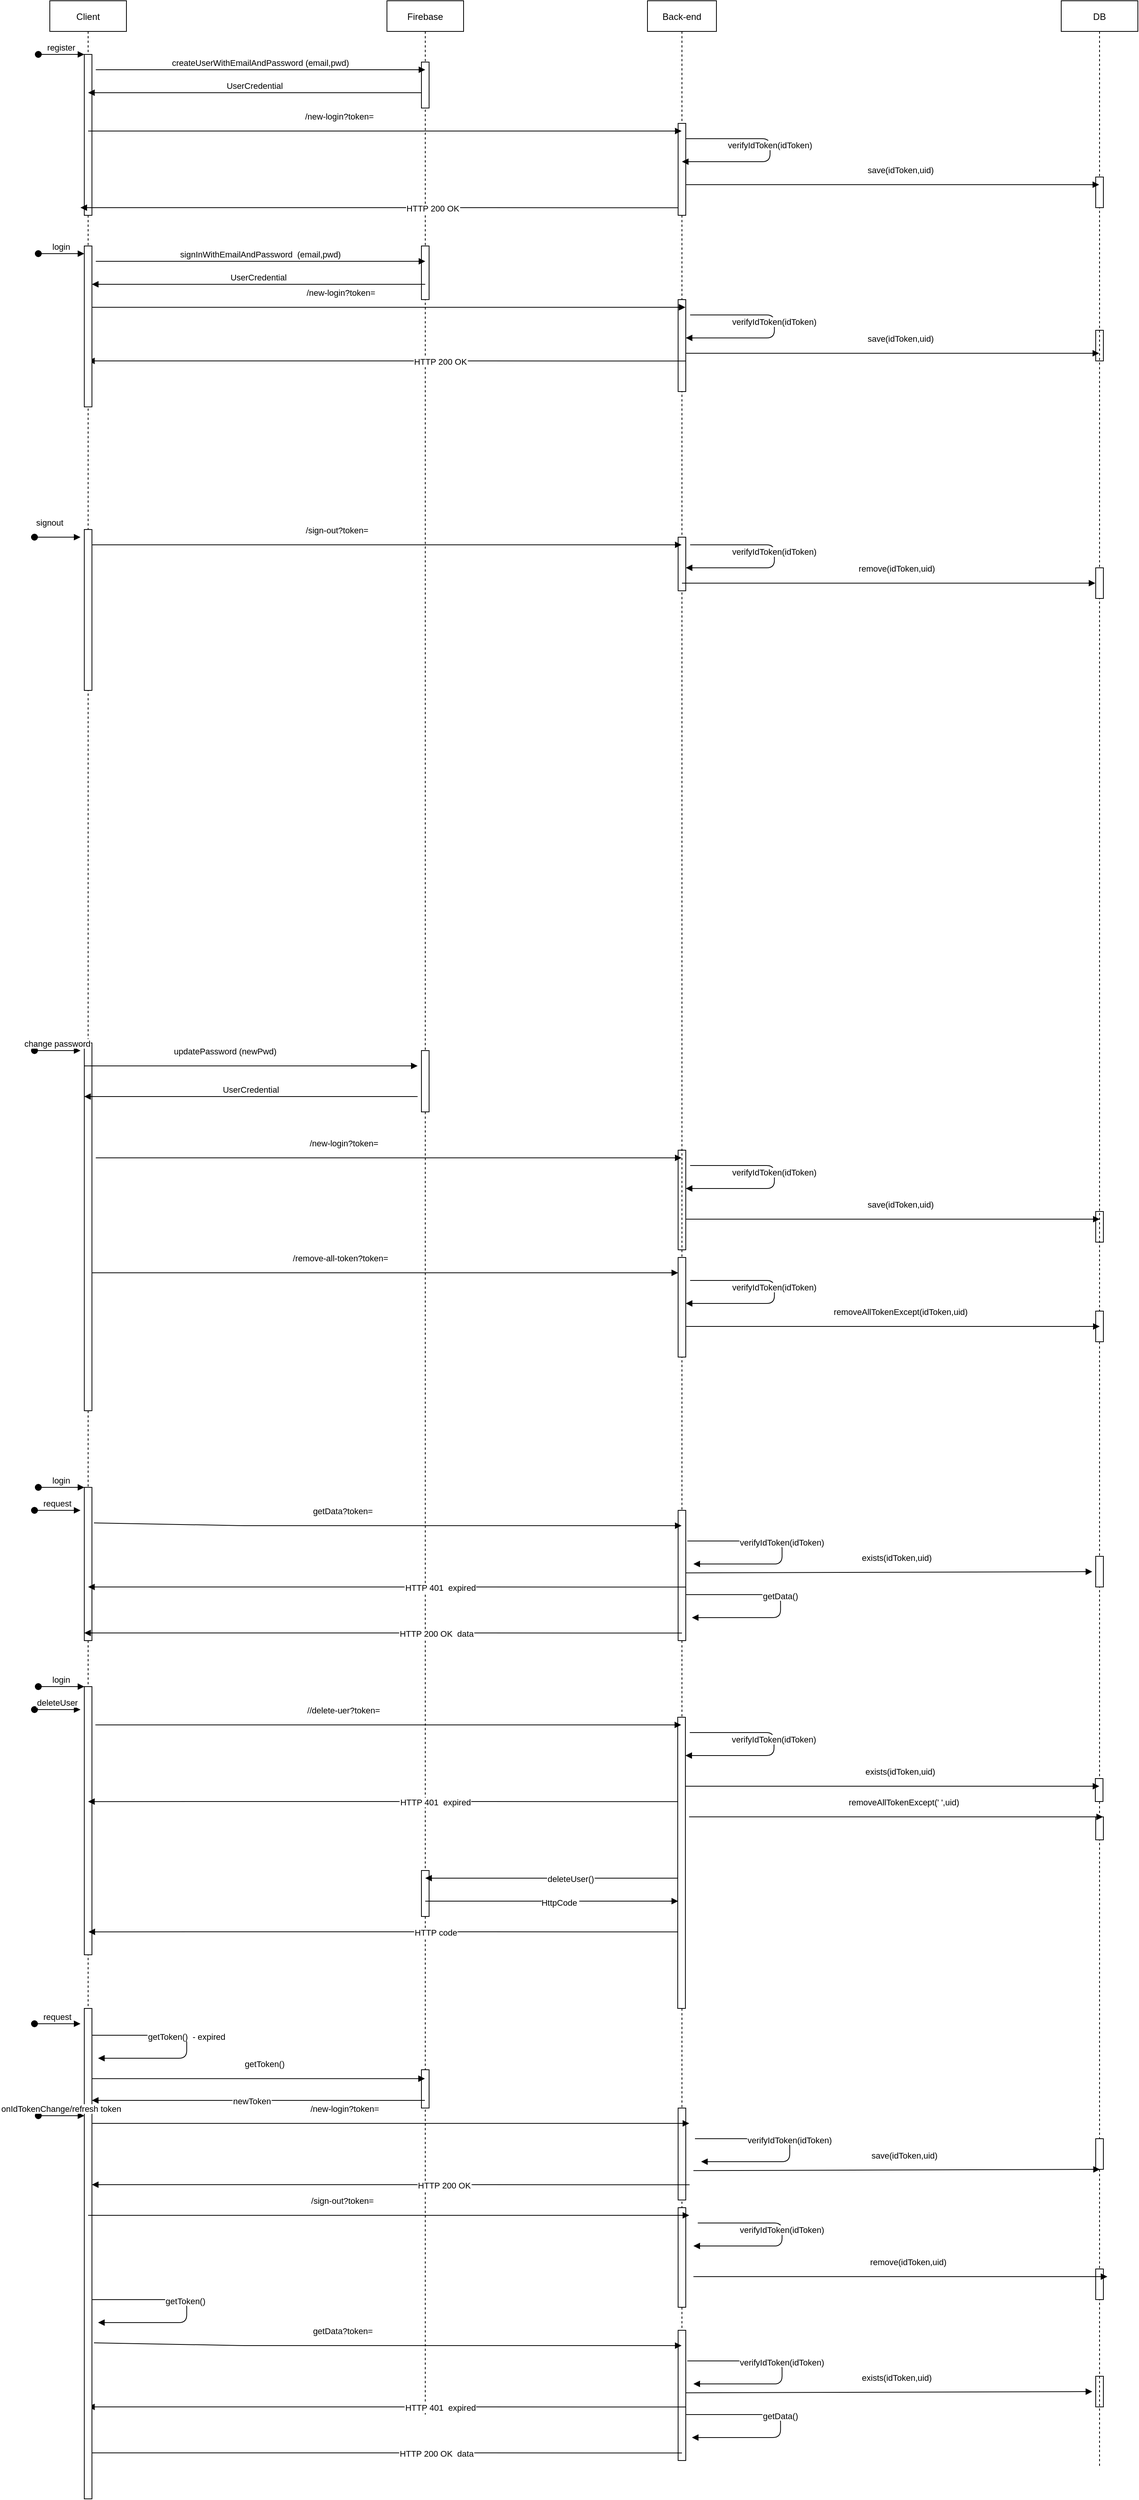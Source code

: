 <mxfile version="13.8.6" type="github">
  <diagram id="kgpKYQtTHZ0yAKxKKP6v" name="Page-1">
    <mxGraphModel dx="1922" dy="896" grid="1" gridSize="10" guides="1" tooltips="1" connect="1" arrows="1" fold="1" page="1" pageScale="1" pageWidth="850" pageHeight="1100" math="0" shadow="0">
      <root>
        <mxCell id="0" />
        <mxCell id="1" parent="0" />
        <mxCell id="cr8irGBxpJgkFazn-tBJ-20" style="edgeStyle=none;orthogonalLoop=1;jettySize=auto;html=1;shadow=0;endArrow=block;strokeWidth=1;" edge="1" parent="1" source="3nuBFxr9cyL0pnOWT2aG-1">
          <mxGeometry relative="1" as="geometry">
            <mxPoint x="170" y="710" as="targetPoint" />
          </mxGeometry>
        </mxCell>
        <mxCell id="3nuBFxr9cyL0pnOWT2aG-1" value="Client" style="shape=umlLifeline;perimeter=lifelinePerimeter;container=1;collapsible=0;recursiveResize=0;rounded=0;shadow=0;strokeWidth=1;" parent="1" vertex="1">
          <mxGeometry x="120" y="80" width="100" height="3200" as="geometry" />
        </mxCell>
        <mxCell id="3nuBFxr9cyL0pnOWT2aG-2" value="" style="points=[];perimeter=orthogonalPerimeter;rounded=0;shadow=0;strokeWidth=1;" parent="3nuBFxr9cyL0pnOWT2aG-1" vertex="1">
          <mxGeometry x="45" y="70" width="10" height="210" as="geometry" />
        </mxCell>
        <mxCell id="3nuBFxr9cyL0pnOWT2aG-3" value="register" style="verticalAlign=bottom;startArrow=oval;endArrow=block;startSize=8;shadow=0;strokeWidth=1;" parent="3nuBFxr9cyL0pnOWT2aG-1" target="3nuBFxr9cyL0pnOWT2aG-2" edge="1">
          <mxGeometry relative="1" as="geometry">
            <mxPoint x="-15" y="70" as="sourcePoint" />
          </mxGeometry>
        </mxCell>
        <mxCell id="cr8irGBxpJgkFazn-tBJ-95" value="" style="points=[];perimeter=orthogonalPerimeter;rounded=0;shadow=0;strokeWidth=1;" vertex="1" parent="3nuBFxr9cyL0pnOWT2aG-1">
          <mxGeometry x="45" y="1360" width="10" height="480" as="geometry" />
        </mxCell>
        <mxCell id="cr8irGBxpJgkFazn-tBJ-98" value="" style="points=[];perimeter=orthogonalPerimeter;rounded=0;shadow=0;strokeWidth=1;" vertex="1" parent="3nuBFxr9cyL0pnOWT2aG-1">
          <mxGeometry x="820" y="1500" width="10" height="130" as="geometry" />
        </mxCell>
        <mxCell id="cr8irGBxpJgkFazn-tBJ-99" value="/new-login?token=" style="verticalAlign=bottom;endArrow=block;shadow=0;strokeWidth=1;" edge="1" parent="3nuBFxr9cyL0pnOWT2aG-1">
          <mxGeometry x="-0.153" y="10" relative="1" as="geometry">
            <mxPoint x="60" y="1510" as="sourcePoint" />
            <mxPoint x="824.5" y="1510" as="targetPoint" />
            <Array as="points">
              <mxPoint x="255" y="1510" />
            </Array>
            <mxPoint as="offset" />
          </mxGeometry>
        </mxCell>
        <mxCell id="cr8irGBxpJgkFazn-tBJ-101" value="" style="points=[];perimeter=orthogonalPerimeter;rounded=0;shadow=0;strokeWidth=1;" vertex="1" parent="3nuBFxr9cyL0pnOWT2aG-1">
          <mxGeometry x="1365" y="1580" width="10" height="40" as="geometry" />
        </mxCell>
        <mxCell id="cr8irGBxpJgkFazn-tBJ-102" value="updatePassword (newPwd)" style="verticalAlign=bottom;endArrow=block;shadow=0;strokeWidth=1;" edge="1" parent="3nuBFxr9cyL0pnOWT2aG-1">
          <mxGeometry x="-0.153" y="10" relative="1" as="geometry">
            <mxPoint x="45" y="1390" as="sourcePoint" />
            <mxPoint x="480" y="1390" as="targetPoint" />
            <Array as="points">
              <mxPoint x="255" y="1390" />
            </Array>
            <mxPoint as="offset" />
          </mxGeometry>
        </mxCell>
        <mxCell id="cr8irGBxpJgkFazn-tBJ-104" value="change password" style="verticalAlign=bottom;startArrow=oval;endArrow=block;startSize=8;shadow=0;strokeWidth=1;" edge="1" parent="3nuBFxr9cyL0pnOWT2aG-1">
          <mxGeometry relative="1" as="geometry">
            <mxPoint x="-20" y="1370" as="sourcePoint" />
            <mxPoint x="40" y="1370" as="targetPoint" />
          </mxGeometry>
        </mxCell>
        <mxCell id="cr8irGBxpJgkFazn-tBJ-105" value="verifyIdToken(idToken)" style="verticalAlign=bottom;endArrow=block;shadow=0;strokeWidth=1;" edge="1" parent="3nuBFxr9cyL0pnOWT2aG-1">
          <mxGeometry relative="1" as="geometry">
            <mxPoint x="835.68" y="1520" as="sourcePoint" />
            <mxPoint x="830.004" y="1550" as="targetPoint" />
            <Array as="points">
              <mxPoint x="945.68" y="1520" />
              <mxPoint x="945.68" y="1550" />
              <mxPoint x="845.68" y="1550" />
            </Array>
          </mxGeometry>
        </mxCell>
        <mxCell id="cr8irGBxpJgkFazn-tBJ-108" value="save(idToken,uid)" style="verticalAlign=bottom;endArrow=block;shadow=0;strokeWidth=1;" edge="1" parent="3nuBFxr9cyL0pnOWT2aG-1">
          <mxGeometry x="0.039" y="10" relative="1" as="geometry">
            <mxPoint x="830.004" y="1590" as="sourcePoint" />
            <mxPoint x="1370.18" y="1590" as="targetPoint" />
            <Array as="points" />
            <mxPoint as="offset" />
          </mxGeometry>
        </mxCell>
        <mxCell id="cr8irGBxpJgkFazn-tBJ-164" value="" style="points=[];perimeter=orthogonalPerimeter;rounded=0;shadow=0;strokeWidth=1;" vertex="1" parent="3nuBFxr9cyL0pnOWT2aG-1">
          <mxGeometry x="45" y="2200" width="10" height="350" as="geometry" />
        </mxCell>
        <mxCell id="3nuBFxr9cyL0pnOWT2aG-5" value="Firebase" style="shape=umlLifeline;perimeter=lifelinePerimeter;container=1;collapsible=0;recursiveResize=0;rounded=0;shadow=0;strokeWidth=1;" parent="1" vertex="1">
          <mxGeometry x="560" y="80" width="100" height="3150" as="geometry" />
        </mxCell>
        <mxCell id="3nuBFxr9cyL0pnOWT2aG-6" value="" style="points=[];perimeter=orthogonalPerimeter;rounded=0;shadow=0;strokeWidth=1;" parent="3nuBFxr9cyL0pnOWT2aG-5" vertex="1">
          <mxGeometry x="45" y="80" width="10" height="60" as="geometry" />
        </mxCell>
        <mxCell id="cr8irGBxpJgkFazn-tBJ-24" value="" style="points=[];perimeter=orthogonalPerimeter;rounded=0;shadow=0;strokeWidth=1;" vertex="1" parent="3nuBFxr9cyL0pnOWT2aG-5">
          <mxGeometry x="45" y="320" width="10" height="70" as="geometry" />
        </mxCell>
        <mxCell id="cr8irGBxpJgkFazn-tBJ-109" value="" style="points=[];perimeter=orthogonalPerimeter;rounded=0;shadow=0;strokeWidth=1;" vertex="1" parent="3nuBFxr9cyL0pnOWT2aG-5">
          <mxGeometry x="45" y="1370" width="10" height="80" as="geometry" />
        </mxCell>
        <mxCell id="cr8irGBxpJgkFazn-tBJ-170" value="" style="points=[];perimeter=orthogonalPerimeter;rounded=0;shadow=0;strokeWidth=1;" vertex="1" parent="3nuBFxr9cyL0pnOWT2aG-5">
          <mxGeometry x="45" y="2440" width="10" height="60" as="geometry" />
        </mxCell>
        <mxCell id="cr8irGBxpJgkFazn-tBJ-206" value="" style="points=[];perimeter=orthogonalPerimeter;rounded=0;shadow=0;strokeWidth=1;" vertex="1" parent="3nuBFxr9cyL0pnOWT2aG-5">
          <mxGeometry x="45" y="2700" width="10" height="50" as="geometry" />
        </mxCell>
        <mxCell id="3nuBFxr9cyL0pnOWT2aG-9" value="UserCredential" style="verticalAlign=bottom;endArrow=block;shadow=0;strokeWidth=1;" parent="1" source="3nuBFxr9cyL0pnOWT2aG-6" edge="1">
          <mxGeometry relative="1" as="geometry">
            <mxPoint x="240" y="200" as="sourcePoint" />
            <mxPoint x="170" y="200" as="targetPoint" />
          </mxGeometry>
        </mxCell>
        <mxCell id="cr8irGBxpJgkFazn-tBJ-2" value="createUserWithEmailAndPassword (email,pwd)" style="verticalAlign=bottom;endArrow=block;shadow=0;strokeWidth=1;" edge="1" parent="1">
          <mxGeometry relative="1" as="geometry">
            <mxPoint x="180" y="170" as="sourcePoint" />
            <mxPoint x="610" y="170" as="targetPoint" />
            <Array as="points">
              <mxPoint x="390" y="170" />
            </Array>
          </mxGeometry>
        </mxCell>
        <mxCell id="cr8irGBxpJgkFazn-tBJ-3" value="Back-end" style="shape=umlLifeline;perimeter=lifelinePerimeter;container=1;collapsible=0;recursiveResize=0;rounded=0;shadow=0;strokeWidth=1;" vertex="1" parent="1">
          <mxGeometry x="900" y="80" width="90" height="3210" as="geometry" />
        </mxCell>
        <mxCell id="cr8irGBxpJgkFazn-tBJ-4" value="" style="points=[];perimeter=orthogonalPerimeter;rounded=0;shadow=0;strokeWidth=1;" vertex="1" parent="cr8irGBxpJgkFazn-tBJ-3">
          <mxGeometry x="40" y="160" width="10" height="120" as="geometry" />
        </mxCell>
        <mxCell id="cr8irGBxpJgkFazn-tBJ-26" value="" style="points=[];perimeter=orthogonalPerimeter;rounded=0;shadow=0;strokeWidth=1;" vertex="1" parent="cr8irGBxpJgkFazn-tBJ-3">
          <mxGeometry x="40" y="390" width="10" height="120" as="geometry" />
        </mxCell>
        <mxCell id="cr8irGBxpJgkFazn-tBJ-27" value="" style="points=[];perimeter=orthogonalPerimeter;rounded=0;shadow=0;strokeWidth=1;" vertex="1" parent="cr8irGBxpJgkFazn-tBJ-3">
          <mxGeometry x="585" y="430" width="10" height="40" as="geometry" />
        </mxCell>
        <mxCell id="cr8irGBxpJgkFazn-tBJ-28" value="/new-login?token=" style="verticalAlign=bottom;endArrow=block;shadow=0;strokeWidth=1;" edge="1" parent="cr8irGBxpJgkFazn-tBJ-3">
          <mxGeometry x="-0.153" y="10" relative="1" as="geometry">
            <mxPoint x="-730" y="400" as="sourcePoint" />
            <mxPoint x="49.5" y="400" as="targetPoint" />
            <Array as="points">
              <mxPoint x="-520" y="400" />
            </Array>
            <mxPoint as="offset" />
          </mxGeometry>
        </mxCell>
        <mxCell id="cr8irGBxpJgkFazn-tBJ-34" value="HTTP 200 OK" style="verticalAlign=bottom;endArrow=block;shadow=0;strokeWidth=1;entryX=0.5;entryY=0.567;entryDx=0;entryDy=0;entryPerimeter=0;" edge="1" parent="cr8irGBxpJgkFazn-tBJ-3">
          <mxGeometry x="-0.179" y="10" relative="1" as="geometry">
            <mxPoint x="50" y="470.1" as="sourcePoint" />
            <mxPoint x="-730" y="470" as="targetPoint" />
            <Array as="points">
              <mxPoint x="-520" y="470" />
            </Array>
            <mxPoint as="offset" />
          </mxGeometry>
        </mxCell>
        <mxCell id="cr8irGBxpJgkFazn-tBJ-87" value="verifyIdToken(idToken)" style="verticalAlign=bottom;endArrow=block;shadow=0;strokeWidth=1;" edge="1" parent="cr8irGBxpJgkFazn-tBJ-3">
          <mxGeometry relative="1" as="geometry">
            <mxPoint x="55.68" y="410" as="sourcePoint" />
            <mxPoint x="50.004" y="440" as="targetPoint" />
            <Array as="points">
              <mxPoint x="165.68" y="410" />
              <mxPoint x="165.68" y="440" />
              <mxPoint x="65.68" y="440" />
            </Array>
          </mxGeometry>
        </mxCell>
        <mxCell id="cr8irGBxpJgkFazn-tBJ-116" value="" style="points=[];perimeter=orthogonalPerimeter;rounded=0;shadow=0;strokeWidth=1;" vertex="1" parent="cr8irGBxpJgkFazn-tBJ-3">
          <mxGeometry x="40" y="1640" width="10" height="130" as="geometry" />
        </mxCell>
        <mxCell id="cr8irGBxpJgkFazn-tBJ-208" value="" style="points=[];perimeter=orthogonalPerimeter;rounded=0;shadow=0;strokeWidth=1;" vertex="1" parent="cr8irGBxpJgkFazn-tBJ-3">
          <mxGeometry x="585" y="3100" width="10" height="40" as="geometry" />
        </mxCell>
        <mxCell id="cr8irGBxpJgkFazn-tBJ-210" value="" style="points=[];perimeter=orthogonalPerimeter;rounded=0;shadow=0;strokeWidth=1;" vertex="1" parent="cr8irGBxpJgkFazn-tBJ-3">
          <mxGeometry x="40" y="3040" width="10" height="170" as="geometry" />
        </mxCell>
        <mxCell id="cr8irGBxpJgkFazn-tBJ-211" value="getData?token=" style="verticalAlign=bottom;endArrow=block;shadow=0;strokeWidth=1;exitX=1.259;exitY=0.232;exitDx=0;exitDy=0;exitPerimeter=0;" edge="1" parent="cr8irGBxpJgkFazn-tBJ-3">
          <mxGeometry x="-0.153" y="10" relative="1" as="geometry">
            <mxPoint x="-722.41" y="3056.4" as="sourcePoint" />
            <mxPoint x="44.5" y="3060" as="targetPoint" />
            <Array as="points">
              <mxPoint x="-525" y="3060" />
            </Array>
            <mxPoint as="offset" />
          </mxGeometry>
        </mxCell>
        <mxCell id="cr8irGBxpJgkFazn-tBJ-212" value="HTTP 200 OK  data" style="verticalAlign=bottom;endArrow=block;shadow=0;strokeWidth=1;entryX=0.5;entryY=0.567;entryDx=0;entryDy=0;entryPerimeter=0;" edge="1" parent="cr8irGBxpJgkFazn-tBJ-3">
          <mxGeometry x="-0.179" y="10" relative="1" as="geometry">
            <mxPoint x="45.0" y="3200.1" as="sourcePoint" />
            <mxPoint x="-735" y="3200" as="targetPoint" />
            <Array as="points">
              <mxPoint x="-525" y="3200" />
            </Array>
            <mxPoint as="offset" />
          </mxGeometry>
        </mxCell>
        <mxCell id="cr8irGBxpJgkFazn-tBJ-214" value="exists(idToken,uid)" style="verticalAlign=bottom;endArrow=block;shadow=0;strokeWidth=1;exitX=1.406;exitY=0.514;exitDx=0;exitDy=0;exitPerimeter=0;" edge="1" parent="cr8irGBxpJgkFazn-tBJ-3">
          <mxGeometry x="0.039" y="10" relative="1" as="geometry">
            <mxPoint x="50.0" y="3121.68" as="sourcePoint" />
            <mxPoint x="580.44" y="3120" as="targetPoint" />
            <Array as="points" />
            <mxPoint as="offset" />
          </mxGeometry>
        </mxCell>
        <mxCell id="cr8irGBxpJgkFazn-tBJ-215" value="verifyIdToken(idToken)" style="verticalAlign=bottom;endArrow=block;shadow=0;strokeWidth=1;" edge="1" parent="cr8irGBxpJgkFazn-tBJ-3">
          <mxGeometry relative="1" as="geometry">
            <mxPoint x="52" y="3080" as="sourcePoint" />
            <mxPoint x="60.004" y="3110" as="targetPoint" />
            <Array as="points">
              <mxPoint x="175.68" y="3080" />
              <mxPoint x="175.68" y="3110" />
              <mxPoint x="75.68" y="3110" />
            </Array>
          </mxGeometry>
        </mxCell>
        <mxCell id="cr8irGBxpJgkFazn-tBJ-216" value="getData()" style="verticalAlign=bottom;endArrow=block;shadow=0;strokeWidth=1;" edge="1" parent="cr8irGBxpJgkFazn-tBJ-3">
          <mxGeometry relative="1" as="geometry">
            <mxPoint x="50" y="3150" as="sourcePoint" />
            <mxPoint x="58.004" y="3180" as="targetPoint" />
            <Array as="points">
              <mxPoint x="173.68" y="3150" />
              <mxPoint x="173.68" y="3180" />
              <mxPoint x="73.68" y="3180" />
            </Array>
          </mxGeometry>
        </mxCell>
        <mxCell id="cr8irGBxpJgkFazn-tBJ-217" value="HTTP 401  expired" style="verticalAlign=bottom;endArrow=block;shadow=0;strokeWidth=1;entryX=0.5;entryY=0.567;entryDx=0;entryDy=0;entryPerimeter=0;" edge="1" parent="cr8irGBxpJgkFazn-tBJ-3">
          <mxGeometry x="-0.179" y="10" relative="1" as="geometry">
            <mxPoint x="50.0" y="3140.1" as="sourcePoint" />
            <mxPoint x="-730" y="3140" as="targetPoint" />
            <Array as="points">
              <mxPoint x="-520" y="3140" />
            </Array>
            <mxPoint as="offset" />
          </mxGeometry>
        </mxCell>
        <mxCell id="cr8irGBxpJgkFazn-tBJ-188" value="" style="points=[];perimeter=orthogonalPerimeter;rounded=0;shadow=0;strokeWidth=1;" vertex="1" parent="cr8irGBxpJgkFazn-tBJ-3">
          <mxGeometry x="40" y="2750" width="10" height="120" as="geometry" />
        </mxCell>
        <mxCell id="cr8irGBxpJgkFazn-tBJ-5" value="DB" style="shape=umlLifeline;perimeter=lifelinePerimeter;container=1;collapsible=0;recursiveResize=0;rounded=0;shadow=0;strokeWidth=1;" vertex="1" parent="1">
          <mxGeometry x="1440" y="80" width="100" height="3220" as="geometry" />
        </mxCell>
        <mxCell id="cr8irGBxpJgkFazn-tBJ-6" value="" style="points=[];perimeter=orthogonalPerimeter;rounded=0;shadow=0;strokeWidth=1;" vertex="1" parent="cr8irGBxpJgkFazn-tBJ-5">
          <mxGeometry x="45" y="230" width="10" height="40" as="geometry" />
        </mxCell>
        <mxCell id="cr8irGBxpJgkFazn-tBJ-37" value="" style="points=[];perimeter=orthogonalPerimeter;rounded=0;shadow=0;strokeWidth=1;" vertex="1" parent="cr8irGBxpJgkFazn-tBJ-5">
          <mxGeometry x="45" y="740" width="10" height="40" as="geometry" />
        </mxCell>
        <mxCell id="cr8irGBxpJgkFazn-tBJ-119" value="" style="points=[];perimeter=orthogonalPerimeter;rounded=0;shadow=0;strokeWidth=1;" vertex="1" parent="cr8irGBxpJgkFazn-tBJ-5">
          <mxGeometry x="45" y="1710" width="10" height="40" as="geometry" />
        </mxCell>
        <mxCell id="cr8irGBxpJgkFazn-tBJ-124" value="" style="points=[];perimeter=orthogonalPerimeter;rounded=0;shadow=0;strokeWidth=1;" vertex="1" parent="cr8irGBxpJgkFazn-tBJ-5">
          <mxGeometry x="45" y="2030" width="10" height="40" as="geometry" />
        </mxCell>
        <mxCell id="cr8irGBxpJgkFazn-tBJ-167" value="" style="points=[];perimeter=orthogonalPerimeter;rounded=0;shadow=0;strokeWidth=1;" vertex="1" parent="cr8irGBxpJgkFazn-tBJ-5">
          <mxGeometry x="45" y="2370" width="10" height="30" as="geometry" />
        </mxCell>
        <mxCell id="cr8irGBxpJgkFazn-tBJ-192" value="" style="points=[];perimeter=orthogonalPerimeter;rounded=0;shadow=0;strokeWidth=1;" vertex="1" parent="cr8irGBxpJgkFazn-tBJ-5">
          <mxGeometry x="45" y="2960" width="10" height="40" as="geometry" />
        </mxCell>
        <mxCell id="cr8irGBxpJgkFazn-tBJ-191" value="" style="points=[];perimeter=orthogonalPerimeter;rounded=0;shadow=0;strokeWidth=1;" vertex="1" parent="cr8irGBxpJgkFazn-tBJ-5">
          <mxGeometry x="45" y="2790" width="10" height="40" as="geometry" />
        </mxCell>
        <mxCell id="cr8irGBxpJgkFazn-tBJ-10" value="/new-login?token=" style="verticalAlign=bottom;endArrow=block;shadow=0;strokeWidth=1;" edge="1" parent="1" target="cr8irGBxpJgkFazn-tBJ-3">
          <mxGeometry x="-0.153" y="10" relative="1" as="geometry">
            <mxPoint x="170" y="250" as="sourcePoint" />
            <mxPoint x="600" y="250" as="targetPoint" />
            <Array as="points">
              <mxPoint x="380" y="250" />
            </Array>
            <mxPoint as="offset" />
          </mxGeometry>
        </mxCell>
        <mxCell id="cr8irGBxpJgkFazn-tBJ-13" value="verifyIdToken(idToken)" style="verticalAlign=bottom;endArrow=block;shadow=0;strokeWidth=1;" edge="1" parent="1" target="cr8irGBxpJgkFazn-tBJ-3">
          <mxGeometry relative="1" as="geometry">
            <mxPoint x="950" y="260" as="sourcePoint" />
            <mxPoint x="1000" y="310" as="targetPoint" />
            <Array as="points">
              <mxPoint x="1060" y="260" />
              <mxPoint x="1060" y="290" />
              <mxPoint x="960" y="290" />
            </Array>
          </mxGeometry>
        </mxCell>
        <mxCell id="cr8irGBxpJgkFazn-tBJ-18" value="HTTP 200 OK" style="verticalAlign=bottom;endArrow=block;shadow=0;strokeWidth=1;entryX=0.5;entryY=0.567;entryDx=0;entryDy=0;entryPerimeter=0;" edge="1" parent="1">
          <mxGeometry x="-0.179" y="10" relative="1" as="geometry">
            <mxPoint x="940" y="350.1" as="sourcePoint" />
            <mxPoint x="160" y="350" as="targetPoint" />
            <Array as="points">
              <mxPoint x="370" y="350" />
            </Array>
            <mxPoint as="offset" />
          </mxGeometry>
        </mxCell>
        <mxCell id="cr8irGBxpJgkFazn-tBJ-21" value="" style="points=[];perimeter=orthogonalPerimeter;rounded=0;shadow=0;strokeWidth=1;" vertex="1" parent="1">
          <mxGeometry x="165" y="400" width="10" height="210" as="geometry" />
        </mxCell>
        <mxCell id="cr8irGBxpJgkFazn-tBJ-22" value="login" style="verticalAlign=bottom;startArrow=oval;endArrow=block;startSize=8;shadow=0;strokeWidth=1;" edge="1" parent="1">
          <mxGeometry relative="1" as="geometry">
            <mxPoint x="105" y="410" as="sourcePoint" />
            <mxPoint x="165" y="410" as="targetPoint" />
          </mxGeometry>
        </mxCell>
        <mxCell id="cr8irGBxpJgkFazn-tBJ-23" value="signInWithEmailAndPassword  (email,pwd)" style="verticalAlign=bottom;endArrow=block;shadow=0;strokeWidth=1;" edge="1" parent="1">
          <mxGeometry relative="1" as="geometry">
            <mxPoint x="180" y="420" as="sourcePoint" />
            <mxPoint x="610" y="420" as="targetPoint" />
            <Array as="points">
              <mxPoint x="390" y="420" />
            </Array>
          </mxGeometry>
        </mxCell>
        <mxCell id="cr8irGBxpJgkFazn-tBJ-25" value="UserCredential" style="verticalAlign=bottom;endArrow=block;shadow=0;strokeWidth=1;" edge="1" parent="1">
          <mxGeometry relative="1" as="geometry">
            <mxPoint x="610" y="450" as="sourcePoint" />
            <mxPoint x="175" y="450" as="targetPoint" />
          </mxGeometry>
        </mxCell>
        <mxCell id="cr8irGBxpJgkFazn-tBJ-36" value="" style="points=[];perimeter=orthogonalPerimeter;rounded=0;shadow=0;strokeWidth=1;" vertex="1" parent="1">
          <mxGeometry x="940" y="780" width="10" height="70" as="geometry" />
        </mxCell>
        <mxCell id="cr8irGBxpJgkFazn-tBJ-38" value="/sign-out?token=" style="verticalAlign=bottom;endArrow=block;shadow=0;strokeWidth=1;" edge="1" parent="1">
          <mxGeometry x="-0.153" y="10" relative="1" as="geometry">
            <mxPoint x="165" y="790" as="sourcePoint" />
            <mxPoint x="944.5" y="790" as="targetPoint" />
            <Array as="points">
              <mxPoint x="375" y="790" />
            </Array>
            <mxPoint as="offset" />
          </mxGeometry>
        </mxCell>
        <mxCell id="cr8irGBxpJgkFazn-tBJ-41" value="remove(idToken,uid)" style="verticalAlign=bottom;endArrow=block;shadow=0;strokeWidth=1;" edge="1" parent="1" source="cr8irGBxpJgkFazn-tBJ-3">
          <mxGeometry x="0.039" y="10" relative="1" as="geometry">
            <mxPoint x="1215" y="840" as="sourcePoint" />
            <mxPoint x="1484.5" y="840" as="targetPoint" />
            <Array as="points" />
            <mxPoint as="offset" />
          </mxGeometry>
        </mxCell>
        <mxCell id="cr8irGBxpJgkFazn-tBJ-45" value="" style="points=[];perimeter=orthogonalPerimeter;rounded=0;shadow=0;strokeWidth=1;" vertex="1" parent="1">
          <mxGeometry x="165" y="770" width="10" height="210" as="geometry" />
        </mxCell>
        <mxCell id="cr8irGBxpJgkFazn-tBJ-46" value="signout" style="verticalAlign=bottom;startArrow=oval;endArrow=block;startSize=8;shadow=0;strokeWidth=1;" edge="1" parent="1">
          <mxGeometry x="-0.333" y="10" relative="1" as="geometry">
            <mxPoint x="100" y="780" as="sourcePoint" />
            <mxPoint x="160" y="780" as="targetPoint" />
            <mxPoint as="offset" />
          </mxGeometry>
        </mxCell>
        <mxCell id="cr8irGBxpJgkFazn-tBJ-86" value="save(idToken,uid)" style="verticalAlign=bottom;endArrow=block;shadow=0;strokeWidth=1;" edge="1" parent="1" target="cr8irGBxpJgkFazn-tBJ-5">
          <mxGeometry x="0.039" y="10" relative="1" as="geometry">
            <mxPoint x="950" y="320" as="sourcePoint" />
            <mxPoint x="1200" y="320" as="targetPoint" />
            <Array as="points" />
            <mxPoint as="offset" />
          </mxGeometry>
        </mxCell>
        <mxCell id="cr8irGBxpJgkFazn-tBJ-88" value="save(idToken,uid)" style="verticalAlign=bottom;endArrow=block;shadow=0;strokeWidth=1;" edge="1" parent="1">
          <mxGeometry x="0.039" y="10" relative="1" as="geometry">
            <mxPoint x="950" y="540" as="sourcePoint" />
            <mxPoint x="1489.5" y="540" as="targetPoint" />
            <Array as="points" />
            <mxPoint as="offset" />
          </mxGeometry>
        </mxCell>
        <mxCell id="cr8irGBxpJgkFazn-tBJ-89" value="verifyIdToken(idToken)" style="verticalAlign=bottom;endArrow=block;shadow=0;strokeWidth=1;" edge="1" parent="1">
          <mxGeometry relative="1" as="geometry">
            <mxPoint x="955.68" y="790" as="sourcePoint" />
            <mxPoint x="950.004" y="820" as="targetPoint" />
            <Array as="points">
              <mxPoint x="1065.68" y="790" />
              <mxPoint x="1065.68" y="820" />
              <mxPoint x="965.68" y="820" />
            </Array>
          </mxGeometry>
        </mxCell>
        <mxCell id="cr8irGBxpJgkFazn-tBJ-114" value="UserCredential" style="verticalAlign=bottom;endArrow=block;shadow=0;strokeWidth=1;" edge="1" parent="1">
          <mxGeometry relative="1" as="geometry">
            <mxPoint x="600" y="1510" as="sourcePoint" />
            <mxPoint x="165" y="1510" as="targetPoint" />
          </mxGeometry>
        </mxCell>
        <mxCell id="cr8irGBxpJgkFazn-tBJ-115" value="/remove-all-token?token=" style="verticalAlign=bottom;endArrow=block;shadow=0;strokeWidth=1;" edge="1" parent="1">
          <mxGeometry x="-0.153" y="10" relative="1" as="geometry">
            <mxPoint x="175.5" y="1740" as="sourcePoint" />
            <mxPoint x="940" y="1740" as="targetPoint" />
            <Array as="points">
              <mxPoint x="370.5" y="1740" />
            </Array>
            <mxPoint as="offset" />
          </mxGeometry>
        </mxCell>
        <mxCell id="cr8irGBxpJgkFazn-tBJ-117" value="verifyIdToken(idToken)" style="verticalAlign=bottom;endArrow=block;shadow=0;strokeWidth=1;" edge="1" parent="1">
          <mxGeometry relative="1" as="geometry">
            <mxPoint x="955.68" y="1750" as="sourcePoint" />
            <mxPoint x="950.004" y="1780" as="targetPoint" />
            <Array as="points">
              <mxPoint x="1065.68" y="1750" />
              <mxPoint x="1065.68" y="1780" />
              <mxPoint x="965.68" y="1780" />
            </Array>
          </mxGeometry>
        </mxCell>
        <mxCell id="cr8irGBxpJgkFazn-tBJ-118" value="removeAllTokenExcept(idToken,uid)" style="verticalAlign=bottom;endArrow=block;shadow=0;strokeWidth=1;" edge="1" parent="1">
          <mxGeometry x="0.039" y="10" relative="1" as="geometry">
            <mxPoint x="950" y="1810" as="sourcePoint" />
            <mxPoint x="1490.176" y="1810" as="targetPoint" />
            <Array as="points" />
            <mxPoint as="offset" />
          </mxGeometry>
        </mxCell>
        <mxCell id="cr8irGBxpJgkFazn-tBJ-120" value="" style="points=[];perimeter=orthogonalPerimeter;rounded=0;shadow=0;strokeWidth=1;" vertex="1" parent="1">
          <mxGeometry x="165" y="2020" width="10" height="200" as="geometry" />
        </mxCell>
        <mxCell id="cr8irGBxpJgkFazn-tBJ-121" value="" style="points=[];perimeter=orthogonalPerimeter;rounded=0;shadow=0;strokeWidth=1;" vertex="1" parent="1">
          <mxGeometry x="940" y="2050" width="10" height="170" as="geometry" />
        </mxCell>
        <mxCell id="cr8irGBxpJgkFazn-tBJ-126" value="getData?token=" style="verticalAlign=bottom;endArrow=block;shadow=0;strokeWidth=1;exitX=1.259;exitY=0.232;exitDx=0;exitDy=0;exitPerimeter=0;" edge="1" parent="1" source="cr8irGBxpJgkFazn-tBJ-120">
          <mxGeometry x="-0.153" y="10" relative="1" as="geometry">
            <mxPoint x="165" y="2070" as="sourcePoint" />
            <mxPoint x="944.5" y="2070" as="targetPoint" />
            <Array as="points">
              <mxPoint x="375" y="2070" />
            </Array>
            <mxPoint as="offset" />
          </mxGeometry>
        </mxCell>
        <mxCell id="cr8irGBxpJgkFazn-tBJ-127" value="HTTP 200 OK  data" style="verticalAlign=bottom;endArrow=block;shadow=0;strokeWidth=1;entryX=0.5;entryY=0.567;entryDx=0;entryDy=0;entryPerimeter=0;" edge="1" parent="1">
          <mxGeometry x="-0.179" y="10" relative="1" as="geometry">
            <mxPoint x="945.0" y="2210.1" as="sourcePoint" />
            <mxPoint x="165" y="2210" as="targetPoint" />
            <Array as="points">
              <mxPoint x="375" y="2210" />
            </Array>
            <mxPoint as="offset" />
          </mxGeometry>
        </mxCell>
        <mxCell id="cr8irGBxpJgkFazn-tBJ-128" value="request" style="verticalAlign=bottom;startArrow=oval;endArrow=block;startSize=8;shadow=0;strokeWidth=1;" edge="1" parent="1">
          <mxGeometry relative="1" as="geometry">
            <mxPoint x="100" y="2050" as="sourcePoint" />
            <mxPoint x="160" y="2050" as="targetPoint" />
          </mxGeometry>
        </mxCell>
        <mxCell id="cr8irGBxpJgkFazn-tBJ-130" value="exists(idToken,uid)" style="verticalAlign=bottom;endArrow=block;shadow=0;strokeWidth=1;exitX=1.406;exitY=0.514;exitDx=0;exitDy=0;exitPerimeter=0;" edge="1" parent="1">
          <mxGeometry x="0.039" y="10" relative="1" as="geometry">
            <mxPoint x="950.0" y="2131.68" as="sourcePoint" />
            <mxPoint x="1480.44" y="2130" as="targetPoint" />
            <Array as="points" />
            <mxPoint as="offset" />
          </mxGeometry>
        </mxCell>
        <mxCell id="cr8irGBxpJgkFazn-tBJ-131" value="verifyIdToken(idToken)" style="verticalAlign=bottom;endArrow=block;shadow=0;strokeWidth=1;" edge="1" parent="1">
          <mxGeometry relative="1" as="geometry">
            <mxPoint x="952" y="2090" as="sourcePoint" />
            <mxPoint x="960.004" y="2120" as="targetPoint" />
            <Array as="points">
              <mxPoint x="1075.68" y="2090" />
              <mxPoint x="1075.68" y="2120" />
              <mxPoint x="975.68" y="2120" />
            </Array>
          </mxGeometry>
        </mxCell>
        <mxCell id="cr8irGBxpJgkFazn-tBJ-133" value="getData()" style="verticalAlign=bottom;endArrow=block;shadow=0;strokeWidth=1;" edge="1" parent="1">
          <mxGeometry relative="1" as="geometry">
            <mxPoint x="950" y="2160" as="sourcePoint" />
            <mxPoint x="958.004" y="2190" as="targetPoint" />
            <Array as="points">
              <mxPoint x="1073.68" y="2160" />
              <mxPoint x="1073.68" y="2190" />
              <mxPoint x="973.68" y="2190" />
            </Array>
          </mxGeometry>
        </mxCell>
        <mxCell id="cr8irGBxpJgkFazn-tBJ-134" value="HTTP 401  expired" style="verticalAlign=bottom;endArrow=block;shadow=0;strokeWidth=1;entryX=0.5;entryY=0.567;entryDx=0;entryDy=0;entryPerimeter=0;" edge="1" parent="1">
          <mxGeometry x="-0.179" y="10" relative="1" as="geometry">
            <mxPoint x="950.0" y="2150.1" as="sourcePoint" />
            <mxPoint x="170" y="2150" as="targetPoint" />
            <Array as="points">
              <mxPoint x="380" y="2150" />
            </Array>
            <mxPoint as="offset" />
          </mxGeometry>
        </mxCell>
        <mxCell id="cr8irGBxpJgkFazn-tBJ-135" value="login" style="verticalAlign=bottom;startArrow=oval;endArrow=block;startSize=8;shadow=0;strokeWidth=1;" edge="1" parent="1">
          <mxGeometry relative="1" as="geometry">
            <mxPoint x="105" y="2020" as="sourcePoint" />
            <mxPoint x="165" y="2020" as="targetPoint" />
          </mxGeometry>
        </mxCell>
        <mxCell id="cr8irGBxpJgkFazn-tBJ-150" value="" style="points=[];perimeter=orthogonalPerimeter;rounded=0;shadow=0;strokeWidth=1;" vertex="1" parent="1">
          <mxGeometry x="939.5" y="2320" width="10" height="380" as="geometry" />
        </mxCell>
        <mxCell id="cr8irGBxpJgkFazn-tBJ-151" value="//delete-uer?token=" style="verticalAlign=bottom;endArrow=block;shadow=0;strokeWidth=1;" edge="1" parent="1">
          <mxGeometry x="-0.153" y="10" relative="1" as="geometry">
            <mxPoint x="179.5" y="2330" as="sourcePoint" />
            <mxPoint x="944" y="2330" as="targetPoint" />
            <Array as="points">
              <mxPoint x="374.5" y="2330" />
            </Array>
            <mxPoint as="offset" />
          </mxGeometry>
        </mxCell>
        <mxCell id="cr8irGBxpJgkFazn-tBJ-152" value="" style="points=[];perimeter=orthogonalPerimeter;rounded=0;shadow=0;strokeWidth=1;" vertex="1" parent="1">
          <mxGeometry x="1484.5" y="2400" width="10" height="30" as="geometry" />
        </mxCell>
        <mxCell id="cr8irGBxpJgkFazn-tBJ-154" value="deleteUser" style="verticalAlign=bottom;startArrow=oval;endArrow=block;startSize=8;shadow=0;strokeWidth=1;" edge="1" parent="1">
          <mxGeometry relative="1" as="geometry">
            <mxPoint x="100" y="2310" as="sourcePoint" />
            <mxPoint x="160" y="2310" as="targetPoint" />
          </mxGeometry>
        </mxCell>
        <mxCell id="cr8irGBxpJgkFazn-tBJ-155" value="verifyIdToken(idToken)" style="verticalAlign=bottom;endArrow=block;shadow=0;strokeWidth=1;" edge="1" parent="1">
          <mxGeometry relative="1" as="geometry">
            <mxPoint x="955.18" y="2340" as="sourcePoint" />
            <mxPoint x="949.504" y="2370" as="targetPoint" />
            <Array as="points">
              <mxPoint x="1065.18" y="2340" />
              <mxPoint x="1065.18" y="2370" />
              <mxPoint x="965.18" y="2370" />
            </Array>
          </mxGeometry>
        </mxCell>
        <mxCell id="cr8irGBxpJgkFazn-tBJ-156" value="exists(idToken,uid)" style="verticalAlign=bottom;endArrow=block;shadow=0;strokeWidth=1;" edge="1" parent="1">
          <mxGeometry x="0.039" y="10" relative="1" as="geometry">
            <mxPoint x="949.504" y="2410" as="sourcePoint" />
            <mxPoint x="1489.68" y="2410" as="targetPoint" />
            <Array as="points" />
            <mxPoint as="offset" />
          </mxGeometry>
        </mxCell>
        <mxCell id="cr8irGBxpJgkFazn-tBJ-165" value="login" style="verticalAlign=bottom;startArrow=oval;endArrow=block;startSize=8;shadow=0;strokeWidth=1;" edge="1" parent="1">
          <mxGeometry relative="1" as="geometry">
            <mxPoint x="105" y="2280" as="sourcePoint" />
            <mxPoint x="165" y="2280" as="targetPoint" />
          </mxGeometry>
        </mxCell>
        <mxCell id="cr8irGBxpJgkFazn-tBJ-166" value="removeAllTokenExcept(&#39; &#39;,uid)" style="verticalAlign=bottom;endArrow=block;shadow=0;strokeWidth=1;" edge="1" parent="1">
          <mxGeometry x="0.039" y="10" relative="1" as="geometry">
            <mxPoint x="954.324" y="2450" as="sourcePoint" />
            <mxPoint x="1494.5" y="2450" as="targetPoint" />
            <Array as="points" />
            <mxPoint as="offset" />
          </mxGeometry>
        </mxCell>
        <mxCell id="cr8irGBxpJgkFazn-tBJ-168" value="HTTP 401  expired" style="verticalAlign=bottom;endArrow=block;shadow=0;strokeWidth=1;" edge="1" parent="1">
          <mxGeometry x="-0.179" y="10" relative="1" as="geometry">
            <mxPoint x="939.5" y="2430.1" as="sourcePoint" />
            <mxPoint x="170" y="2430.1" as="targetPoint" />
            <Array as="points">
              <mxPoint x="369.5" y="2430" />
            </Array>
            <mxPoint as="offset" />
          </mxGeometry>
        </mxCell>
        <mxCell id="cr8irGBxpJgkFazn-tBJ-187" value="" style="points=[];perimeter=orthogonalPerimeter;rounded=0;shadow=0;strokeWidth=1;" vertex="1" parent="1">
          <mxGeometry x="165" y="2700" width="10" height="640" as="geometry" />
        </mxCell>
        <mxCell id="cr8irGBxpJgkFazn-tBJ-189" value="" style="points=[];perimeter=orthogonalPerimeter;rounded=0;shadow=0;strokeWidth=1;" vertex="1" parent="1">
          <mxGeometry x="940" y="2960" width="10" height="130" as="geometry" />
        </mxCell>
        <mxCell id="cr8irGBxpJgkFazn-tBJ-190" value="/sign-out?token=" style="verticalAlign=bottom;endArrow=block;shadow=0;strokeWidth=1;" edge="1" parent="1" source="3nuBFxr9cyL0pnOWT2aG-1">
          <mxGeometry x="-0.153" y="10" relative="1" as="geometry">
            <mxPoint x="190" y="2970" as="sourcePoint" />
            <mxPoint x="954.5" y="2970" as="targetPoint" />
            <Array as="points">
              <mxPoint x="385" y="2970" />
            </Array>
            <mxPoint as="offset" />
          </mxGeometry>
        </mxCell>
        <mxCell id="cr8irGBxpJgkFazn-tBJ-193" value="/new-login?token=" style="verticalAlign=bottom;endArrow=block;shadow=0;strokeWidth=1;" edge="1" parent="1">
          <mxGeometry x="-0.153" y="10" relative="1" as="geometry">
            <mxPoint x="175" y="2850" as="sourcePoint" />
            <mxPoint x="954.5" y="2850" as="targetPoint" />
            <Array as="points">
              <mxPoint x="385" y="2850" />
            </Array>
            <mxPoint as="offset" />
          </mxGeometry>
        </mxCell>
        <mxCell id="cr8irGBxpJgkFazn-tBJ-194" value="HTTP 200 OK" style="verticalAlign=bottom;endArrow=block;shadow=0;strokeWidth=1;entryX=0.5;entryY=0.567;entryDx=0;entryDy=0;entryPerimeter=0;" edge="1" parent="1">
          <mxGeometry x="-0.179" y="10" relative="1" as="geometry">
            <mxPoint x="955" y="2930.1" as="sourcePoint" />
            <mxPoint x="175" y="2930" as="targetPoint" />
            <Array as="points">
              <mxPoint x="385" y="2930" />
            </Array>
            <mxPoint as="offset" />
          </mxGeometry>
        </mxCell>
        <mxCell id="cr8irGBxpJgkFazn-tBJ-196" value="verifyIdToken(idToken)" style="verticalAlign=bottom;endArrow=block;shadow=0;strokeWidth=1;" edge="1" parent="1">
          <mxGeometry relative="1" as="geometry">
            <mxPoint x="965.68" y="2980" as="sourcePoint" />
            <mxPoint x="960.004" y="3010" as="targetPoint" />
            <Array as="points">
              <mxPoint x="1075.68" y="2980" />
              <mxPoint x="1075.68" y="3010" />
              <mxPoint x="975.68" y="3010" />
            </Array>
          </mxGeometry>
        </mxCell>
        <mxCell id="cr8irGBxpJgkFazn-tBJ-197" value="save(idToken,uid)" style="verticalAlign=bottom;endArrow=block;shadow=0;strokeWidth=1;exitX=1.406;exitY=0.514;exitDx=0;exitDy=0;exitPerimeter=0;" edge="1" parent="1">
          <mxGeometry x="0.039" y="10" relative="1" as="geometry">
            <mxPoint x="960" y="2911.68" as="sourcePoint" />
            <mxPoint x="1490.44" y="2910" as="targetPoint" />
            <Array as="points" />
            <mxPoint as="offset" />
          </mxGeometry>
        </mxCell>
        <mxCell id="cr8irGBxpJgkFazn-tBJ-198" value="verifyIdToken(idToken)" style="verticalAlign=bottom;endArrow=block;shadow=0;strokeWidth=1;" edge="1" parent="1">
          <mxGeometry relative="1" as="geometry">
            <mxPoint x="962" y="2870" as="sourcePoint" />
            <mxPoint x="970.004" y="2900" as="targetPoint" />
            <Array as="points">
              <mxPoint x="1085.68" y="2870" />
              <mxPoint x="1085.68" y="2900" />
              <mxPoint x="985.68" y="2900" />
            </Array>
          </mxGeometry>
        </mxCell>
        <mxCell id="cr8irGBxpJgkFazn-tBJ-199" value="remove(idToken,uid)" style="verticalAlign=bottom;endArrow=block;shadow=0;strokeWidth=1;" edge="1" parent="1">
          <mxGeometry x="0.039" y="10" relative="1" as="geometry">
            <mxPoint x="960.004" y="3050" as="sourcePoint" />
            <mxPoint x="1500.18" y="3050" as="targetPoint" />
            <Array as="points" />
            <mxPoint as="offset" />
          </mxGeometry>
        </mxCell>
        <mxCell id="cr8irGBxpJgkFazn-tBJ-202" value="onIdTokenChange/refresh token" style="verticalAlign=bottom;startArrow=oval;endArrow=block;startSize=8;shadow=0;strokeWidth=1;" edge="1" parent="1">
          <mxGeometry relative="1" as="geometry">
            <mxPoint x="105" y="2840" as="sourcePoint" />
            <mxPoint x="165" y="2840" as="targetPoint" />
          </mxGeometry>
        </mxCell>
        <mxCell id="cr8irGBxpJgkFazn-tBJ-203" value="request" style="verticalAlign=bottom;startArrow=oval;endArrow=block;startSize=8;shadow=0;strokeWidth=1;" edge="1" parent="1">
          <mxGeometry relative="1" as="geometry">
            <mxPoint x="100" y="2720" as="sourcePoint" />
            <mxPoint x="160" y="2720" as="targetPoint" />
          </mxGeometry>
        </mxCell>
        <mxCell id="cr8irGBxpJgkFazn-tBJ-204" value="getToken()  - expired" style="verticalAlign=bottom;endArrow=block;shadow=0;strokeWidth=1;" edge="1" parent="1">
          <mxGeometry relative="1" as="geometry">
            <mxPoint x="175" y="2735" as="sourcePoint" />
            <mxPoint x="183.004" y="2765" as="targetPoint" />
            <Array as="points">
              <mxPoint x="298.68" y="2735" />
              <mxPoint x="298.68" y="2765" />
              <mxPoint x="198.68" y="2765" />
            </Array>
          </mxGeometry>
        </mxCell>
        <mxCell id="cr8irGBxpJgkFazn-tBJ-205" value="getToken()" style="verticalAlign=bottom;endArrow=block;shadow=0;strokeWidth=1;exitX=1.406;exitY=0.514;exitDx=0;exitDy=0;exitPerimeter=0;" edge="1" parent="1" target="3nuBFxr9cyL0pnOWT2aG-5">
          <mxGeometry x="0.039" y="10" relative="1" as="geometry">
            <mxPoint x="175" y="2791.68" as="sourcePoint" />
            <mxPoint x="490" y="2790" as="targetPoint" />
            <Array as="points" />
            <mxPoint as="offset" />
          </mxGeometry>
        </mxCell>
        <mxCell id="cr8irGBxpJgkFazn-tBJ-207" value="newToken" style="verticalAlign=bottom;endArrow=block;shadow=0;strokeWidth=1;exitX=1.406;exitY=0.514;exitDx=0;exitDy=0;exitPerimeter=0;" edge="1" parent="1">
          <mxGeometry x="0.039" y="10" relative="1" as="geometry">
            <mxPoint x="609.5" y="2820" as="sourcePoint" />
            <mxPoint x="175" y="2820" as="targetPoint" />
            <Array as="points" />
            <mxPoint as="offset" />
          </mxGeometry>
        </mxCell>
        <mxCell id="cr8irGBxpJgkFazn-tBJ-220" value="getToken() " style="verticalAlign=bottom;endArrow=block;shadow=0;strokeWidth=1;" edge="1" parent="1">
          <mxGeometry relative="1" as="geometry">
            <mxPoint x="175" y="3080" as="sourcePoint" />
            <mxPoint x="183.004" y="3110" as="targetPoint" />
            <Array as="points">
              <mxPoint x="298.68" y="3080" />
              <mxPoint x="298.68" y="3110" />
              <mxPoint x="198.68" y="3110" />
            </Array>
          </mxGeometry>
        </mxCell>
        <mxCell id="cr8irGBxpJgkFazn-tBJ-221" value="deleteUser()" style="verticalAlign=bottom;endArrow=block;shadow=0;strokeWidth=1;" edge="1" parent="1">
          <mxGeometry x="-0.153" y="10" relative="1" as="geometry">
            <mxPoint x="940" y="2530" as="sourcePoint" />
            <mxPoint x="610" y="2530" as="targetPoint" />
            <Array as="points">
              <mxPoint x="805" y="2530" />
            </Array>
            <mxPoint as="offset" />
          </mxGeometry>
        </mxCell>
        <mxCell id="cr8irGBxpJgkFazn-tBJ-222" value="" style="verticalAlign=bottom;endArrow=block;shadow=0;strokeWidth=1;" edge="1" parent="1">
          <mxGeometry x="-0.153" y="10" relative="1" as="geometry">
            <mxPoint x="610" y="2560" as="sourcePoint" />
            <mxPoint x="940" y="2560" as="targetPoint" />
            <Array as="points">
              <mxPoint x="805" y="2560" />
            </Array>
            <mxPoint as="offset" />
          </mxGeometry>
        </mxCell>
        <mxCell id="cr8irGBxpJgkFazn-tBJ-223" value="HttpCode&amp;nbsp;" style="edgeLabel;html=1;align=center;verticalAlign=middle;resizable=0;points=[];" vertex="1" connectable="0" parent="cr8irGBxpJgkFazn-tBJ-222">
          <mxGeometry x="0.182" y="-19" relative="1" as="geometry">
            <mxPoint x="-19" y="-17" as="offset" />
          </mxGeometry>
        </mxCell>
        <mxCell id="cr8irGBxpJgkFazn-tBJ-224" value="HTTP code" style="verticalAlign=bottom;endArrow=block;shadow=0;strokeWidth=1;" edge="1" parent="1">
          <mxGeometry x="-0.179" y="10" relative="1" as="geometry">
            <mxPoint x="940" y="2600.1" as="sourcePoint" />
            <mxPoint x="170.5" y="2600.1" as="targetPoint" />
            <Array as="points">
              <mxPoint x="370.0" y="2600" />
            </Array>
            <mxPoint as="offset" />
          </mxGeometry>
        </mxCell>
      </root>
    </mxGraphModel>
  </diagram>
</mxfile>
